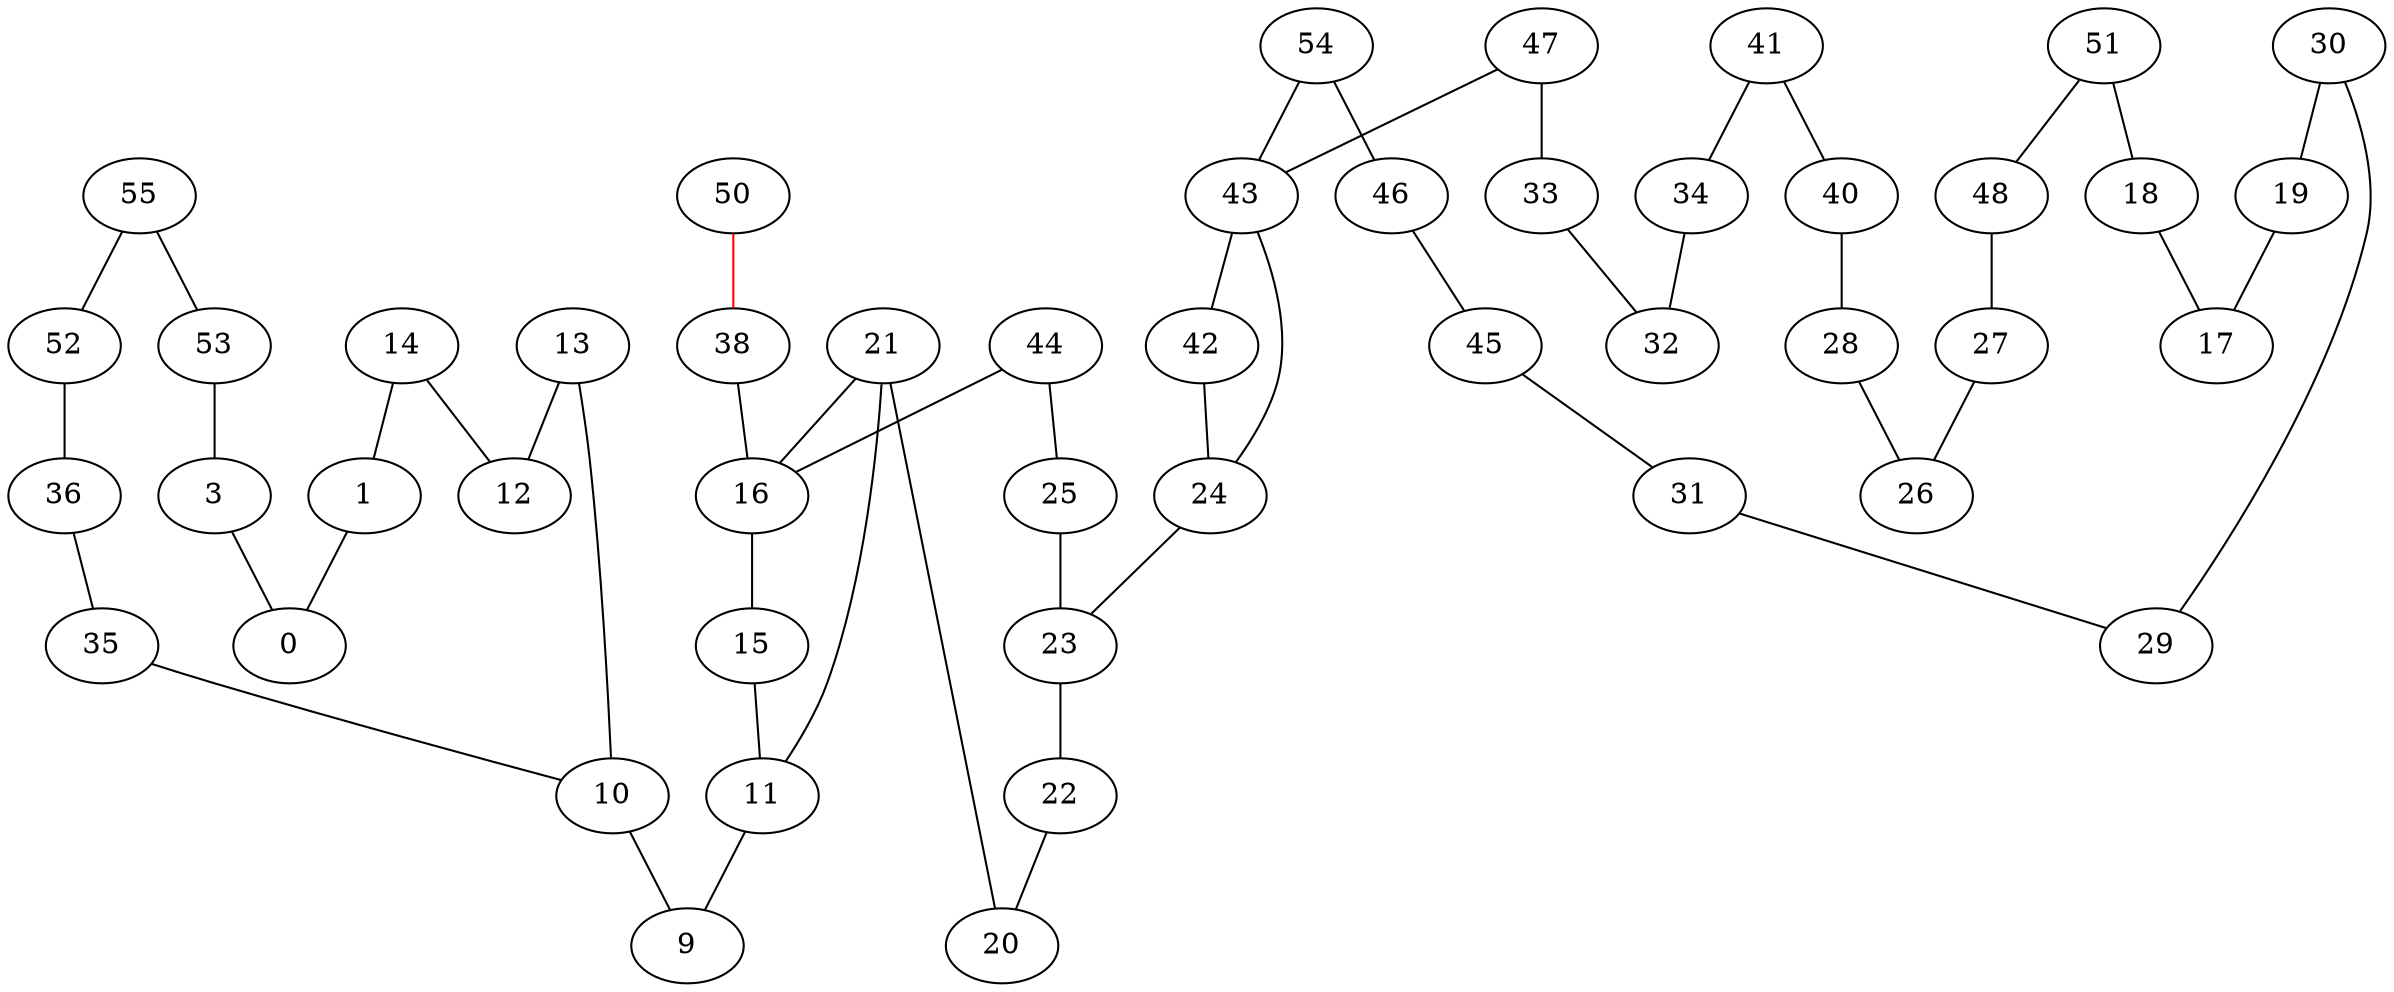 graph G {
0;

1;

3;

9;

10;

11;

12;

13;

14;

15;

16;

17;

18;

19;

20;

21;

22;

23;

24;

25;

26;

27;

28;

29;

30;

31;

32;

33;

34;

35;

36;

38;

40;

41;

42;

43;

44;

45;

46;

47;

48;

50;

51;

52;

53;

54;

55;

1 -- 0;

3 -- 0;

10 -- 9;

11 -- 9;

13 -- 10;

13 -- 12;

14 -- 1;

14 -- 12;

15 -- 11;

16 -- 15;

18 -- 17;

19 -- 17;

21 -- 11;

21 -- 16;

21 -- 20;

22 -- 20;

23 -- 22;

24 -- 23;

25 -- 23;

27 -- 26;

28 -- 26;

30 -- 19;

30 -- 29;

31 -- 29;

33 -- 32;

34 -- 32;

35 -- 10;

36 -- 35;

38 -- 16;

40 -- 28;

41 -- 34;

41 -- 40;

42 -- 24;

43 -- 24;

43 -- 42;

44 -- 16;

44 -- 25;

45 -- 31;

46 -- 45;

47 -- 33;

47 -- 43;

48 -- 27;

50 -- 38 [color=red];

51 -- 18;

51 -- 48;

52 -- 36;

53 -- 3;

54 -- 43;

54 -- 46;

55 -- 52;

55 -- 53;

}
